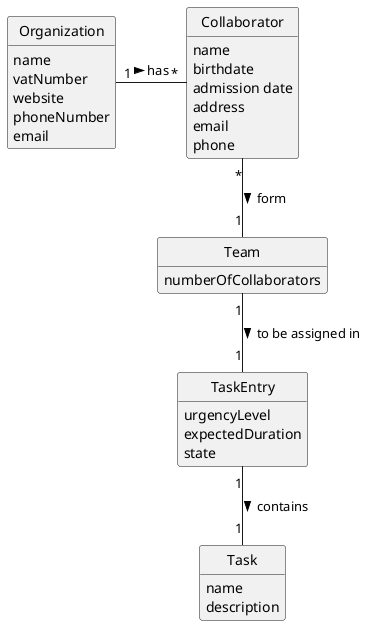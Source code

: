 @startuml
skinparam monochrome true
skinparam packageStyle rectangle
skinparam shadowing false

skinparam classAttributeIconSize 0

hide circle
hide methods


class Organization {
    name
    vatNumber
    website
    phoneNumber
    email
}

class Collaborator {
    name
    birthdate
    admission date
    address
    email
    phone
}

class Task {
    name
    description
}

class TaskEntry{
    urgencyLevel
    expectedDuration
    state
}

class Team {
    numberOfCollaborators
}

Organization "1" - "*" Collaborator : has >
TaskEntry "1"--"1" Task : contains >
Team "1"--"1" TaskEntry : to be assigned in >
Collaborator "*"--"1" Team : form >


@enduml